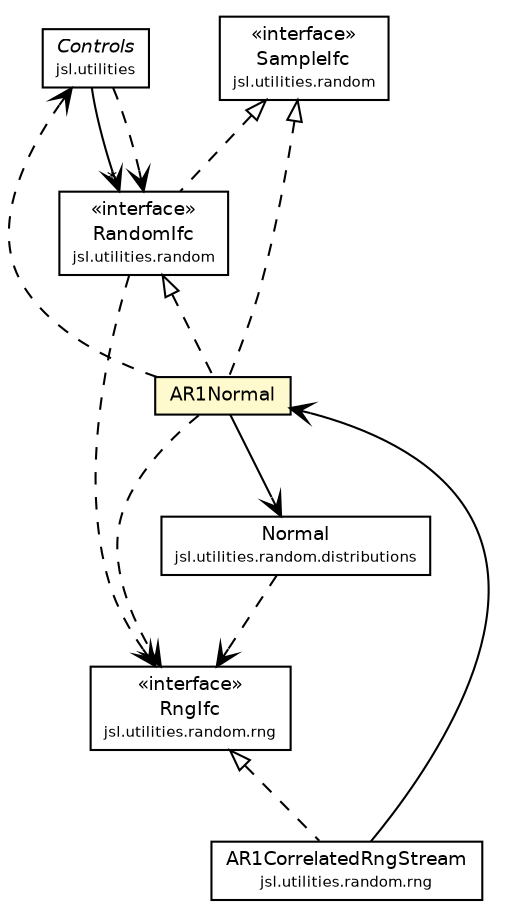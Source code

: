 #!/usr/local/bin/dot
#
# Class diagram 
# Generated by UMLGraph version 5.4 (http://www.umlgraph.org/)
#

digraph G {
	edge [fontname="Helvetica",fontsize=10,labelfontname="Helvetica",labelfontsize=10];
	node [fontname="Helvetica",fontsize=10,shape=plaintext];
	nodesep=0.25;
	ranksep=0.5;
	// jsl.utilities.Controls
	c14692 [label=<<table title="jsl.utilities.Controls" border="0" cellborder="1" cellspacing="0" cellpadding="2" port="p" href="../../Controls.html">
		<tr><td><table border="0" cellspacing="0" cellpadding="1">
<tr><td align="center" balign="center"><font face="Helvetica-Oblique"> Controls </font></td></tr>
<tr><td align="center" balign="center"><font point-size="7.0"> jsl.utilities </font></td></tr>
		</table></td></tr>
		</table>>, URL="../../Controls.html", fontname="Helvetica", fontcolor="black", fontsize=9.0];
	// jsl.utilities.random.SampleIfc
	c14709 [label=<<table title="jsl.utilities.random.SampleIfc" border="0" cellborder="1" cellspacing="0" cellpadding="2" port="p" href="../SampleIfc.html">
		<tr><td><table border="0" cellspacing="0" cellpadding="1">
<tr><td align="center" balign="center"> &#171;interface&#187; </td></tr>
<tr><td align="center" balign="center"> SampleIfc </td></tr>
<tr><td align="center" balign="center"><font point-size="7.0"> jsl.utilities.random </font></td></tr>
		</table></td></tr>
		</table>>, URL="../SampleIfc.html", fontname="Helvetica", fontcolor="black", fontsize=9.0];
	// jsl.utilities.random.RandomIfc
	c14710 [label=<<table title="jsl.utilities.random.RandomIfc" border="0" cellborder="1" cellspacing="0" cellpadding="2" port="p" href="../RandomIfc.html">
		<tr><td><table border="0" cellspacing="0" cellpadding="1">
<tr><td align="center" balign="center"> &#171;interface&#187; </td></tr>
<tr><td align="center" balign="center"> RandomIfc </td></tr>
<tr><td align="center" balign="center"><font point-size="7.0"> jsl.utilities.random </font></td></tr>
		</table></td></tr>
		</table>>, URL="../RandomIfc.html", fontname="Helvetica", fontcolor="black", fontsize=9.0];
	// jsl.utilities.random.ar.AR1Normal
	c14717 [label=<<table title="jsl.utilities.random.ar.AR1Normal" border="0" cellborder="1" cellspacing="0" cellpadding="2" port="p" bgcolor="lemonChiffon" href="./AR1Normal.html">
		<tr><td><table border="0" cellspacing="0" cellpadding="1">
<tr><td align="center" balign="center"> AR1Normal </td></tr>
		</table></td></tr>
		</table>>, URL="./AR1Normal.html", fontname="Helvetica", fontcolor="black", fontsize=9.0];
	// jsl.utilities.random.distributions.Normal
	c14742 [label=<<table title="jsl.utilities.random.distributions.Normal" border="0" cellborder="1" cellspacing="0" cellpadding="2" port="p" href="../distributions/Normal.html">
		<tr><td><table border="0" cellspacing="0" cellpadding="1">
<tr><td align="center" balign="center"> Normal </td></tr>
<tr><td align="center" balign="center"><font point-size="7.0"> jsl.utilities.random.distributions </font></td></tr>
		</table></td></tr>
		</table>>, URL="../distributions/Normal.html", fontname="Helvetica", fontcolor="black", fontsize=9.0];
	// jsl.utilities.random.rng.RngIfc
	c14775 [label=<<table title="jsl.utilities.random.rng.RngIfc" border="0" cellborder="1" cellspacing="0" cellpadding="2" port="p" href="../rng/RngIfc.html">
		<tr><td><table border="0" cellspacing="0" cellpadding="1">
<tr><td align="center" balign="center"> &#171;interface&#187; </td></tr>
<tr><td align="center" balign="center"> RngIfc </td></tr>
<tr><td align="center" balign="center"><font point-size="7.0"> jsl.utilities.random.rng </font></td></tr>
		</table></td></tr>
		</table>>, URL="../rng/RngIfc.html", fontname="Helvetica", fontcolor="black", fontsize=9.0];
	// jsl.utilities.random.rng.AR1CorrelatedRngStream
	c14783 [label=<<table title="jsl.utilities.random.rng.AR1CorrelatedRngStream" border="0" cellborder="1" cellspacing="0" cellpadding="2" port="p" href="../rng/AR1CorrelatedRngStream.html">
		<tr><td><table border="0" cellspacing="0" cellpadding="1">
<tr><td align="center" balign="center"> AR1CorrelatedRngStream </td></tr>
<tr><td align="center" balign="center"><font point-size="7.0"> jsl.utilities.random.rng </font></td></tr>
		</table></td></tr>
		</table>>, URL="../rng/AR1CorrelatedRngStream.html", fontname="Helvetica", fontcolor="black", fontsize=9.0];
	//jsl.utilities.random.RandomIfc implements jsl.utilities.random.SampleIfc
	c14709:p -> c14710:p [dir=back,arrowtail=empty,style=dashed];
	//jsl.utilities.random.ar.AR1Normal implements jsl.utilities.random.RandomIfc
	c14710:p -> c14717:p [dir=back,arrowtail=empty,style=dashed];
	//jsl.utilities.random.ar.AR1Normal implements jsl.utilities.random.SampleIfc
	c14709:p -> c14717:p [dir=back,arrowtail=empty,style=dashed];
	//jsl.utilities.random.rng.AR1CorrelatedRngStream implements jsl.utilities.random.rng.RngIfc
	c14775:p -> c14783:p [dir=back,arrowtail=empty,style=dashed];
	// jsl.utilities.Controls NAVASSOC jsl.utilities.random.RandomIfc
	c14692:p -> c14710:p [taillabel="", label="", headlabel="*", fontname="Helvetica", fontcolor="black", fontsize=10.0, color="black", arrowhead=open];
	// jsl.utilities.random.ar.AR1Normal NAVASSOC jsl.utilities.random.distributions.Normal
	c14717:p -> c14742:p [taillabel="", label="", headlabel="", fontname="Helvetica", fontcolor="black", fontsize=10.0, color="black", arrowhead=open];
	// jsl.utilities.random.rng.AR1CorrelatedRngStream NAVASSOC jsl.utilities.random.ar.AR1Normal
	c14783:p -> c14717:p [taillabel="", label="", headlabel="", fontname="Helvetica", fontcolor="black", fontsize=10.0, color="black", arrowhead=open];
	// jsl.utilities.Controls DEPEND jsl.utilities.random.RandomIfc
	c14692:p -> c14710:p [taillabel="", label="", headlabel="", fontname="Helvetica", fontcolor="black", fontsize=10.0, color="black", arrowhead=open, style=dashed];
	// jsl.utilities.random.RandomIfc DEPEND jsl.utilities.random.rng.RngIfc
	c14710:p -> c14775:p [taillabel="", label="", headlabel="", fontname="Helvetica", fontcolor="black", fontsize=10.0, color="black", arrowhead=open, style=dashed];
	// jsl.utilities.random.ar.AR1Normal DEPEND jsl.utilities.Controls
	c14717:p -> c14692:p [taillabel="", label="", headlabel="", fontname="Helvetica", fontcolor="black", fontsize=10.0, color="black", arrowhead=open, style=dashed];
	// jsl.utilities.random.ar.AR1Normal DEPEND jsl.utilities.random.rng.RngIfc
	c14717:p -> c14775:p [taillabel="", label="", headlabel="", fontname="Helvetica", fontcolor="black", fontsize=10.0, color="black", arrowhead=open, style=dashed];
	// jsl.utilities.random.distributions.Normal DEPEND jsl.utilities.random.rng.RngIfc
	c14742:p -> c14775:p [taillabel="", label="", headlabel="", fontname="Helvetica", fontcolor="black", fontsize=10.0, color="black", arrowhead=open, style=dashed];
}

